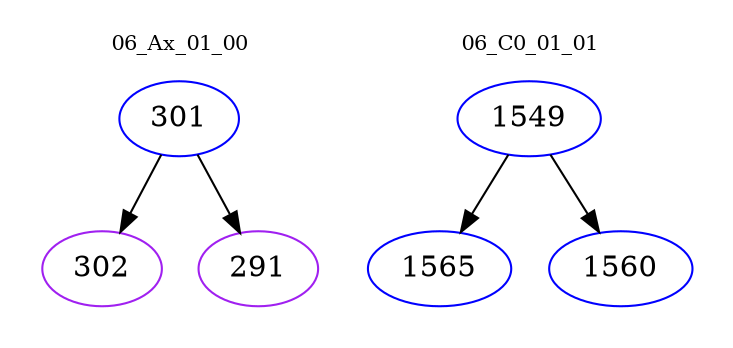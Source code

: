 digraph{
subgraph cluster_0 {
color = white
label = "06_Ax_01_00";
fontsize=10;
T0_301 [label="301", color="blue"]
T0_301 -> T0_302 [color="black"]
T0_302 [label="302", color="purple"]
T0_301 -> T0_291 [color="black"]
T0_291 [label="291", color="purple"]
}
subgraph cluster_1 {
color = white
label = "06_C0_01_01";
fontsize=10;
T1_1549 [label="1549", color="blue"]
T1_1549 -> T1_1565 [color="black"]
T1_1565 [label="1565", color="blue"]
T1_1549 -> T1_1560 [color="black"]
T1_1560 [label="1560", color="blue"]
}
}
